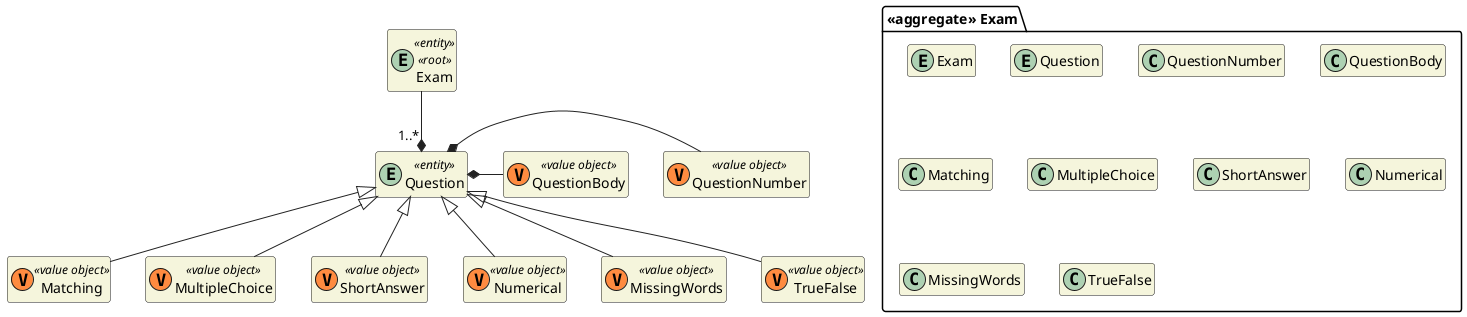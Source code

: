@startuml DM-EXAM
'https://plantuml.com/class-diagram

skinparam classAttributeIconSize 0
hide empty attributes
hide empty methods
skinparam classBackgroundColor beige
skinparam ArrowColor #222222

package "<<aggregate>> Exam" {
    entity Exam

    entity Question
    class QuestionNumber
    class QuestionBody

    class Matching
    class MultipleChoice
    class ShortAnswer
    class Numerical
    class MissingWords
    class TrueFalse
}

entity Exam <<entity>> <<root>> {}

entity Question <<entity>> {}

class QuestionNumber <<(V,#FF8B40) value object>> {}
class QuestionBody <<(V,#FF8B40) value object>> {}

class Matching <<(V, #FF8B40) value object>> {}
class MultipleChoice <<(V, #FF8B40) value object>> {}
class ShortAnswer <<(V, #FF8B40) value object>> {}
class Numerical <<(V, #FF8B40) value object>> {}
class MissingWords <<(V, #FF8B40) value object>> {}
class TrueFalse <<(V, #FF8B40) value object>> {}

Question *- QuestionNumber
Question *- QuestionBody

Question <|-- Matching
Question <|-- MultipleChoice
Question <|-- ShortAnswer
Question <|-- Numerical
Question <|-- MissingWords
Question <|-- TrueFalse

Exam --* "1..*" Question

@enduml
